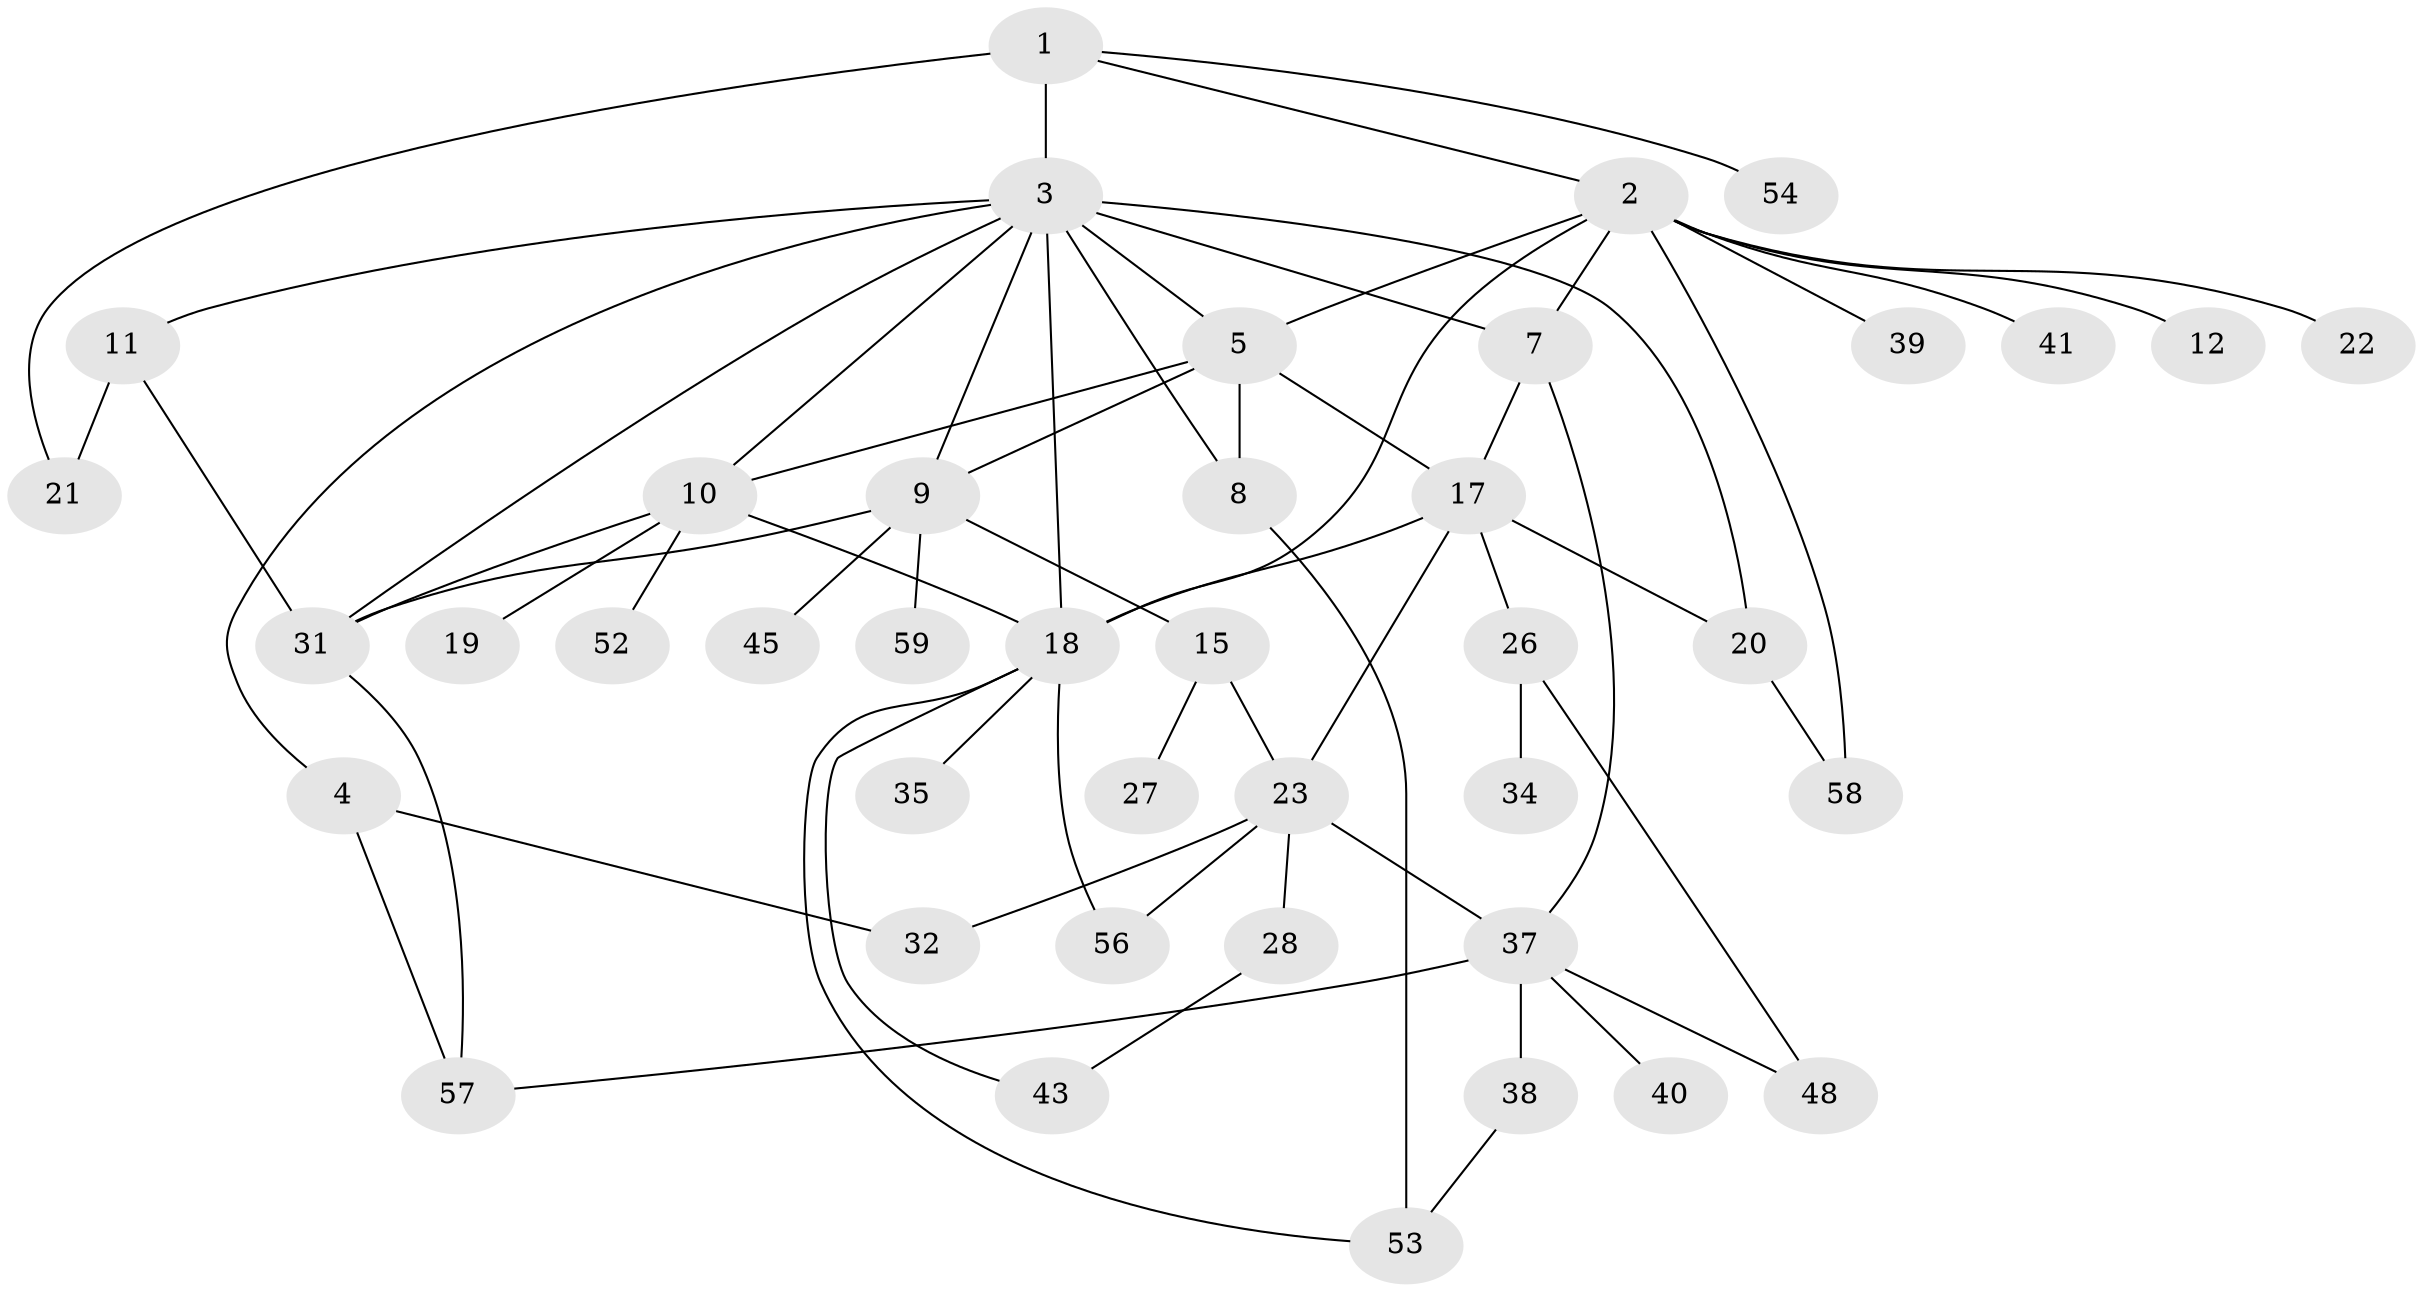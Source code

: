 // Generated by graph-tools (version 1.1) at 2025/23/03/03/25 07:23:31]
// undirected, 41 vertices, 65 edges
graph export_dot {
graph [start="1"]
  node [color=gray90,style=filled];
  1 [super="+30"];
  2 [super="+51"];
  3 [super="+6"];
  4 [super="+16"];
  5 [super="+13"];
  7 [super="+14"];
  8 [super="+47"];
  9 [super="+29"];
  10 [super="+36"];
  11;
  12;
  15;
  17 [super="+25"];
  18 [super="+42"];
  19;
  20 [super="+46"];
  21 [super="+44"];
  22;
  23 [super="+24"];
  26 [super="+33"];
  27;
  28 [super="+55"];
  31 [super="+50"];
  32;
  34;
  35;
  37 [super="+49"];
  38;
  39;
  40;
  41;
  43;
  45;
  48;
  52;
  53;
  54;
  56;
  57;
  58;
  59;
  1 -- 2;
  1 -- 3 [weight=2];
  1 -- 21;
  1 -- 54;
  2 -- 5;
  2 -- 12;
  2 -- 22;
  2 -- 39;
  2 -- 41;
  2 -- 18;
  2 -- 58;
  2 -- 7;
  3 -- 4;
  3 -- 10;
  3 -- 20;
  3 -- 5;
  3 -- 7;
  3 -- 8;
  3 -- 11;
  3 -- 18;
  3 -- 31;
  3 -- 9;
  4 -- 32;
  4 -- 57;
  5 -- 8;
  5 -- 9;
  5 -- 10;
  5 -- 17 [weight=2];
  7 -- 17;
  7 -- 37;
  8 -- 53;
  9 -- 15;
  9 -- 45;
  9 -- 31;
  9 -- 59;
  10 -- 19;
  10 -- 52;
  10 -- 31;
  10 -- 18;
  11 -- 31;
  11 -- 21;
  15 -- 27;
  15 -- 23;
  17 -- 23;
  17 -- 20;
  17 -- 18;
  17 -- 26;
  18 -- 35;
  18 -- 56;
  18 -- 53;
  18 -- 43;
  20 -- 58;
  23 -- 32;
  23 -- 37;
  23 -- 56;
  23 -- 28;
  26 -- 34;
  26 -- 48;
  28 -- 43;
  31 -- 57;
  37 -- 38;
  37 -- 40;
  37 -- 48;
  37 -- 57;
  38 -- 53;
}
